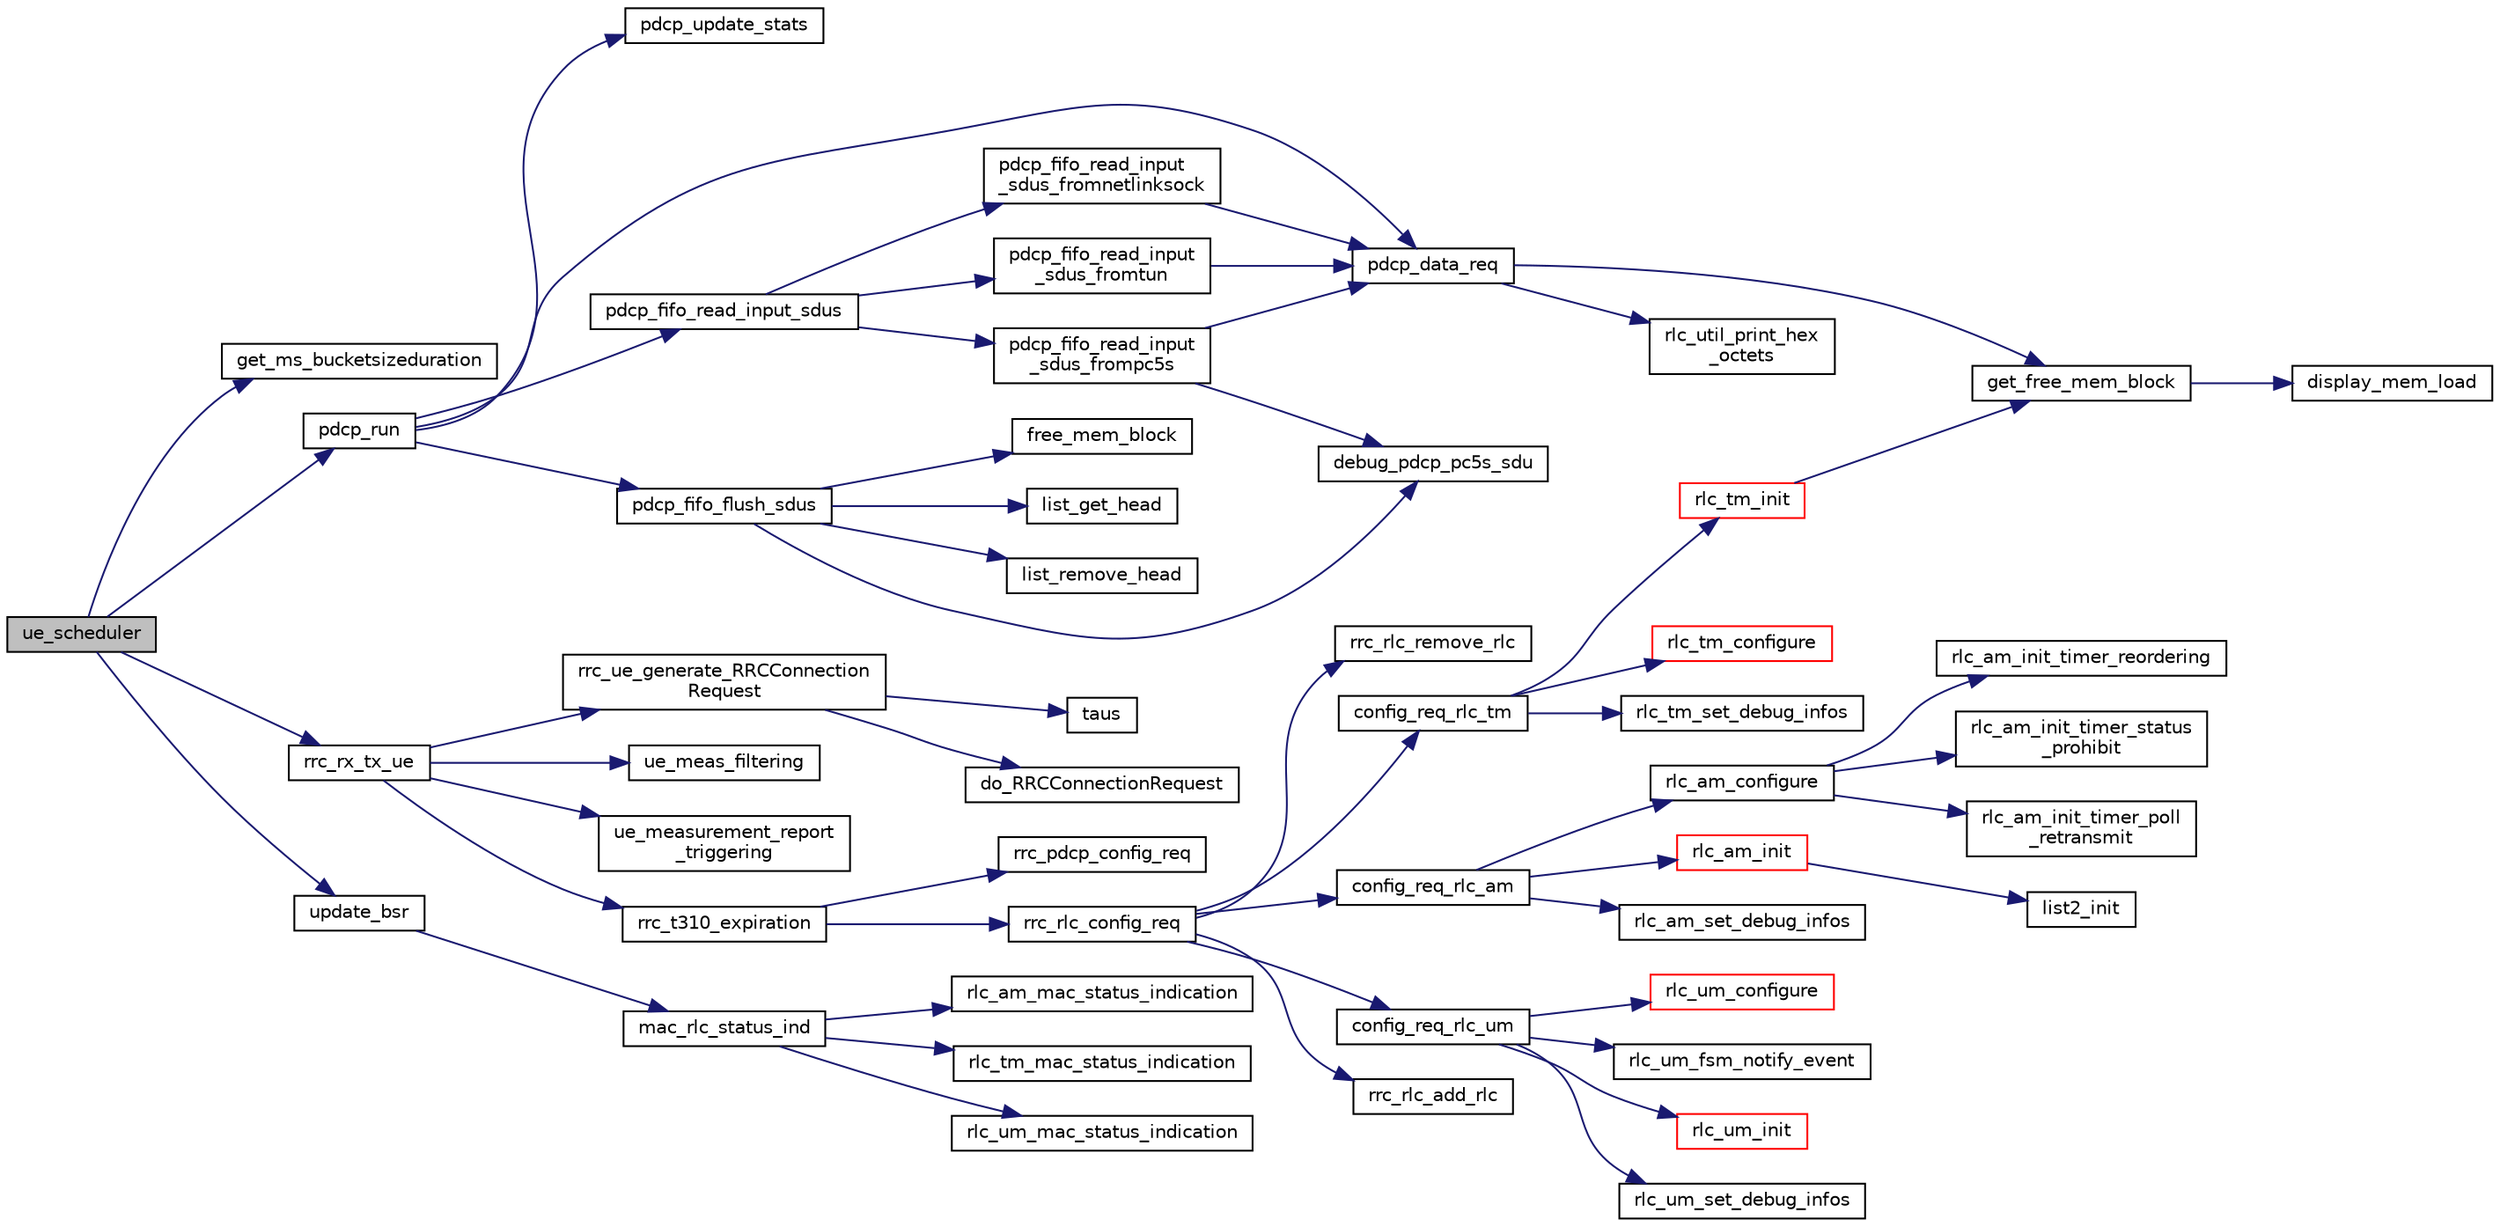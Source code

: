 digraph "ue_scheduler"
{
 // LATEX_PDF_SIZE
  edge [fontname="Helvetica",fontsize="10",labelfontname="Helvetica",labelfontsize="10"];
  node [fontname="Helvetica",fontsize="10",shape=record];
  rankdir="LR";
  Node1 [label="ue_scheduler",height=0.2,width=0.4,color="black", fillcolor="grey75", style="filled", fontcolor="black",tooltip=" "];
  Node1 -> Node2 [color="midnightblue",fontsize="10",style="solid",fontname="Helvetica"];
  Node2 [label="get_ms_bucketsizeduration",height=0.2,width=0.4,color="black", fillcolor="white", style="filled",URL="$group____mac.html#ga5e60f89f5188e337666ef98f85b15aef",tooltip="get the time in ms form the bucket size duration configured by the higher layer"];
  Node1 -> Node3 [color="midnightblue",fontsize="10",style="solid",fontname="Helvetica"];
  Node3 [label="pdcp_run",height=0.2,width=0.4,color="black", fillcolor="white", style="filled",URL="$group____pdcp.html#gaaf877f8fcf559b90eadcbcc2460ba0ef",tooltip="Runs PDCP entity to let it handle incoming/outgoing SDUs."];
  Node3 -> Node4 [color="midnightblue",fontsize="10",style="solid",fontname="Helvetica"];
  Node4 [label="pdcp_data_req",height=0.2,width=0.4,color="black", fillcolor="white", style="filled",URL="$group____pdcp.html#gad6d90c31375a53aa20d12f06bc620b85",tooltip=" "];
  Node4 -> Node5 [color="midnightblue",fontsize="10",style="solid",fontname="Helvetica"];
  Node5 [label="get_free_mem_block",height=0.2,width=0.4,color="black", fillcolor="white", style="filled",URL="$mem__block_8c.html#aa6649c5f31ce28f70a1a7352eb41de46",tooltip=" "];
  Node5 -> Node6 [color="midnightblue",fontsize="10",style="solid",fontname="Helvetica"];
  Node6 [label="display_mem_load",height=0.2,width=0.4,color="black", fillcolor="white", style="filled",URL="$mem__block_8c.html#aad2e600dac4df19ae63b1efe29405f59",tooltip=" "];
  Node4 -> Node7 [color="midnightblue",fontsize="10",style="solid",fontname="Helvetica"];
  Node7 [label="rlc_util_print_hex\l_octets",height=0.2,width=0.4,color="black", fillcolor="white", style="filled",URL="$group__em.html#ga9080083e27a8fc3d61451b6d4d7c8f3b",tooltip=" "];
  Node3 -> Node8 [color="midnightblue",fontsize="10",style="solid",fontname="Helvetica"];
  Node8 [label="pdcp_fifo_flush_sdus",height=0.2,width=0.4,color="black", fillcolor="white", style="filled",URL="$group____pdcp.html#ga5b4f9ca27aa61b5c96d299de5733baac",tooltip=" "];
  Node8 -> Node9 [color="midnightblue",fontsize="10",style="solid",fontname="Helvetica"];
  Node9 [label="debug_pdcp_pc5s_sdu",height=0.2,width=0.4,color="black", fillcolor="white", style="filled",URL="$pdcp__fifo_8c.html#a97d2650f7432d3f25db23b499511518d",tooltip=" "];
  Node8 -> Node10 [color="midnightblue",fontsize="10",style="solid",fontname="Helvetica"];
  Node10 [label="free_mem_block",height=0.2,width=0.4,color="black", fillcolor="white", style="filled",URL="$mem__block_8c.html#a3465e37844438c1cc552c197a2cfbbfd",tooltip=" "];
  Node8 -> Node11 [color="midnightblue",fontsize="10",style="solid",fontname="Helvetica"];
  Node11 [label="list_get_head",height=0.2,width=0.4,color="black", fillcolor="white", style="filled",URL="$list_8c.html#a29a1d0ab77edd320e92d002fd66179a6",tooltip=" "];
  Node8 -> Node12 [color="midnightblue",fontsize="10",style="solid",fontname="Helvetica"];
  Node12 [label="list_remove_head",height=0.2,width=0.4,color="black", fillcolor="white", style="filled",URL="$list_8c.html#a68bb206a4e50e2f9f27ca4c051a84dc5",tooltip=" "];
  Node3 -> Node13 [color="midnightblue",fontsize="10",style="solid",fontname="Helvetica"];
  Node13 [label="pdcp_fifo_read_input_sdus",height=0.2,width=0.4,color="black", fillcolor="white", style="filled",URL="$group____pdcp.html#gadf140ab34fd99a55b8b383fad506d841",tooltip=" "];
  Node13 -> Node14 [color="midnightblue",fontsize="10",style="solid",fontname="Helvetica"];
  Node14 [label="pdcp_fifo_read_input\l_sdus_fromnetlinksock",height=0.2,width=0.4,color="black", fillcolor="white", style="filled",URL="$pdcp__fifo_8c.html#aa0db16d2f05195706a3466500b850656",tooltip=" "];
  Node14 -> Node4 [color="midnightblue",fontsize="10",style="solid",fontname="Helvetica"];
  Node13 -> Node15 [color="midnightblue",fontsize="10",style="solid",fontname="Helvetica"];
  Node15 [label="pdcp_fifo_read_input\l_sdus_frompc5s",height=0.2,width=0.4,color="black", fillcolor="white", style="filled",URL="$pdcp__fifo_8c.html#ae6e845526dd2e22802d6b7372116ccd9",tooltip=" "];
  Node15 -> Node9 [color="midnightblue",fontsize="10",style="solid",fontname="Helvetica"];
  Node15 -> Node4 [color="midnightblue",fontsize="10",style="solid",fontname="Helvetica"];
  Node13 -> Node16 [color="midnightblue",fontsize="10",style="solid",fontname="Helvetica"];
  Node16 [label="pdcp_fifo_read_input\l_sdus_fromtun",height=0.2,width=0.4,color="black", fillcolor="white", style="filled",URL="$pdcp__fifo_8c.html#a2aa0e422b9283508cc5ace1f68ff2390",tooltip=" "];
  Node16 -> Node4 [color="midnightblue",fontsize="10",style="solid",fontname="Helvetica"];
  Node3 -> Node17 [color="midnightblue",fontsize="10",style="solid",fontname="Helvetica"];
  Node17 [label="pdcp_update_stats",height=0.2,width=0.4,color="black", fillcolor="white", style="filled",URL="$pdcp_8c.html#a785e8be4171fa72af80163e2fad642a6",tooltip=" "];
  Node1 -> Node18 [color="midnightblue",fontsize="10",style="solid",fontname="Helvetica"];
  Node18 [label="rrc_rx_tx_ue",height=0.2,width=0.4,color="black", fillcolor="white", style="filled",URL="$group____rrc.html#gaf0dbafa9fb4bbaaee7bed732b711dd20",tooltip="Function to update timers every subframe. For UE it updates T300,T304 and T310."];
  Node18 -> Node19 [color="midnightblue",fontsize="10",style="solid",fontname="Helvetica"];
  Node19 [label="rrc_t310_expiration",height=0.2,width=0.4,color="black", fillcolor="white", style="filled",URL="$rrc__UE_8c.html#a9ecc75d588812916b83162b643543c61",tooltip=" "];
  Node19 -> Node20 [color="midnightblue",fontsize="10",style="solid",fontname="Helvetica"];
  Node20 [label="rrc_pdcp_config_req",height=0.2,width=0.4,color="black", fillcolor="white", style="filled",URL="$group____pdcp.html#gad2564760b77425466b32c48b31a55657",tooltip=" "];
  Node19 -> Node21 [color="midnightblue",fontsize="10",style="solid",fontname="Helvetica"];
  Node21 [label="rrc_rlc_config_req",height=0.2,width=0.4,color="black", fillcolor="white", style="filled",URL="$group__em.html#ga2f494a81a809addcf8dd3fd74998fd62",tooltip="Function for RRC to configure a Radio Bearer."];
  Node21 -> Node22 [color="midnightblue",fontsize="10",style="solid",fontname="Helvetica"];
  Node22 [label="config_req_rlc_am",height=0.2,width=0.4,color="black", fillcolor="white", style="filled",URL="$group__em.html#gac39c7730fe681090aea4ba28f6e4431c",tooltip=" "];
  Node22 -> Node23 [color="midnightblue",fontsize="10",style="solid",fontname="Helvetica"];
  Node23 [label="rlc_am_configure",height=0.2,width=0.4,color="black", fillcolor="white", style="filled",URL="$group__em.html#gaf3b2cd84a936c90b896acba714d37f76",tooltip="Set RLC AM protocol parameters."];
  Node23 -> Node24 [color="midnightblue",fontsize="10",style="solid",fontname="Helvetica"];
  Node24 [label="rlc_am_init_timer_poll\l_retransmit",height=0.2,width=0.4,color="black", fillcolor="white", style="filled",URL="$group__em.html#gac07157a49820c01e5c4ed978d4655921",tooltip="Initialize the timer Poll-retransmit with RLC AM time-out config parameter."];
  Node23 -> Node25 [color="midnightblue",fontsize="10",style="solid",fontname="Helvetica"];
  Node25 [label="rlc_am_init_timer_reordering",height=0.2,width=0.4,color="black", fillcolor="white", style="filled",URL="$group__em.html#gad51249713b656cd4ff24741477a28695",tooltip="Initialize the timer reordering with RLC AM time-out config parameter."];
  Node23 -> Node26 [color="midnightblue",fontsize="10",style="solid",fontname="Helvetica"];
  Node26 [label="rlc_am_init_timer_status\l_prohibit",height=0.2,width=0.4,color="black", fillcolor="white", style="filled",URL="$group__em.html#gac16129a33196b1d10441cdc26f90a458",tooltip="Initialize the timer status-prohibit with RLC AM time-out config parameter."];
  Node22 -> Node27 [color="midnightblue",fontsize="10",style="solid",fontname="Helvetica"];
  Node27 [label="rlc_am_init",height=0.2,width=0.4,color="red", fillcolor="white", style="filled",URL="$group__em.html#ga5d6bf9b1b85f9335929bda3867cde24c",tooltip="Initialize the RLC AM protocol instance, reset variables, allocate buffers, lists,..."];
  Node27 -> Node28 [color="midnightblue",fontsize="10",style="solid",fontname="Helvetica"];
  Node28 [label="list2_init",height=0.2,width=0.4,color="black", fillcolor="white", style="filled",URL="$list_8h.html#a2541783413dfb9abad3e67c9e425b99b",tooltip=" "];
  Node22 -> Node30 [color="midnightblue",fontsize="10",style="solid",fontname="Helvetica"];
  Node30 [label="rlc_am_set_debug_infos",height=0.2,width=0.4,color="black", fillcolor="white", style="filled",URL="$group__em.html#ga7af095809b3110182b4beebe5c865a6e",tooltip=" "];
  Node21 -> Node31 [color="midnightblue",fontsize="10",style="solid",fontname="Helvetica"];
  Node31 [label="config_req_rlc_tm",height=0.2,width=0.4,color="black", fillcolor="white", style="filled",URL="$group__em.html#gad3eefb3e30ad80e455bae2057ac222a2",tooltip=" "];
  Node31 -> Node32 [color="midnightblue",fontsize="10",style="solid",fontname="Helvetica"];
  Node32 [label="rlc_tm_configure",height=0.2,width=0.4,color="red", fillcolor="white", style="filled",URL="$group__em.html#ga6549984f8a95798b30b05bdb89c2287d",tooltip="Configure RLC TM protocol parameters."];
  Node31 -> Node34 [color="midnightblue",fontsize="10",style="solid",fontname="Helvetica"];
  Node34 [label="rlc_tm_init",height=0.2,width=0.4,color="red", fillcolor="white", style="filled",URL="$group__em.html#ga352e09f8ba5d06b185f329ead794f547",tooltip="Initialize a RLC TM protocol instance, initialize all variables, lists, allocate buffers for making t..."];
  Node34 -> Node5 [color="midnightblue",fontsize="10",style="solid",fontname="Helvetica"];
  Node31 -> Node35 [color="midnightblue",fontsize="10",style="solid",fontname="Helvetica"];
  Node35 [label="rlc_tm_set_debug_infos",height=0.2,width=0.4,color="black", fillcolor="white", style="filled",URL="$group__em.html#gaabcec755feb3f6cc9785012785102348",tooltip=" "];
  Node21 -> Node36 [color="midnightblue",fontsize="10",style="solid",fontname="Helvetica"];
  Node36 [label="config_req_rlc_um",height=0.2,width=0.4,color="black", fillcolor="white", style="filled",URL="$group__em.html#ga6f506d55f4814fec4b085f72ede99565",tooltip=" "];
  Node36 -> Node37 [color="midnightblue",fontsize="10",style="solid",fontname="Helvetica"];
  Node37 [label="rlc_um_configure",height=0.2,width=0.4,color="red", fillcolor="white", style="filled",URL="$group__em.html#ga600588620219751cec5679ba0e3127cd",tooltip="Configure RLC UM protocol parameters."];
  Node36 -> Node40 [color="midnightblue",fontsize="10",style="solid",fontname="Helvetica"];
  Node40 [label="rlc_um_fsm_notify_event",height=0.2,width=0.4,color="black", fillcolor="white", style="filled",URL="$group__em.html#ga75987c28c1fdfac4f3ba001013a4fc7b",tooltip="Send an event to the RLC UM finite state machine."];
  Node36 -> Node41 [color="midnightblue",fontsize="10",style="solid",fontname="Helvetica"];
  Node41 [label="rlc_um_init",height=0.2,width=0.4,color="red", fillcolor="white", style="filled",URL="$group__em.html#ga7fd7aa9bdcb97d6cb653350e6011e94c",tooltip="Initialize a RLC UM protocol instance, initialize all variables, lists, allocate buffers for making t..."];
  Node36 -> Node42 [color="midnightblue",fontsize="10",style="solid",fontname="Helvetica"];
  Node42 [label="rlc_um_set_debug_infos",height=0.2,width=0.4,color="black", fillcolor="white", style="filled",URL="$group__em.html#gace9032f18521f8b89f56b0d054d7ed65",tooltip=" "];
  Node21 -> Node43 [color="midnightblue",fontsize="10",style="solid",fontname="Helvetica"];
  Node43 [label="rrc_rlc_add_rlc",height=0.2,width=0.4,color="black", fillcolor="white", style="filled",URL="$group__em.html#gaae8324006fc26e060416197b745d82d2",tooltip=" "];
  Node21 -> Node44 [color="midnightblue",fontsize="10",style="solid",fontname="Helvetica"];
  Node44 [label="rrc_rlc_remove_rlc",height=0.2,width=0.4,color="black", fillcolor="white", style="filled",URL="$group__em.html#ga4ddb06375ccc51dd862170704bd96085",tooltip="Remove a RLC protocol instance from a radio bearer."];
  Node18 -> Node45 [color="midnightblue",fontsize="10",style="solid",fontname="Helvetica"];
  Node45 [label="rrc_ue_generate_RRCConnection\lRequest",height=0.2,width=0.4,color="black", fillcolor="white", style="filled",URL="$group____rrc.html#gace4ab13bc2a89ee15d1f405d0eb24726",tooltip="Generate/Encodes RRCConnnectionRequest message at UE."];
  Node45 -> Node46 [color="midnightblue",fontsize="10",style="solid",fontname="Helvetica"];
  Node46 [label="do_RRCConnectionRequest",height=0.2,width=0.4,color="black", fillcolor="white", style="filled",URL="$asn1__msg_8c.html#a7839aa53c42dbcf93061c1b248dd43cf",tooltip="Generate an RRCConnectionRequest UL-CCCH-Message (UE) based on random string or S-TMSI...."];
  Node45 -> Node47 [color="midnightblue",fontsize="10",style="solid",fontname="Helvetica"];
  Node47 [label="taus",height=0.2,width=0.4,color="black", fillcolor="white", style="filled",URL="$oml_8h.html#a362f00415eaebca7255f9c4d08bd9fd6",tooltip="compute random number"];
  Node18 -> Node48 [color="midnightblue",fontsize="10",style="solid",fontname="Helvetica"];
  Node48 [label="ue_meas_filtering",height=0.2,width=0.4,color="black", fillcolor="white", style="filled",URL="$group____rrc.html#ga1bf08647a7d8ba856731ac7528c75cc8",tooltip=" "];
  Node18 -> Node49 [color="midnightblue",fontsize="10",style="solid",fontname="Helvetica"];
  Node49 [label="ue_measurement_report\l_triggering",height=0.2,width=0.4,color="black", fillcolor="white", style="filled",URL="$group____rrc.html#gad34031d1c707247d2436ded4fecbb9c0",tooltip=" "];
  Node1 -> Node50 [color="midnightblue",fontsize="10",style="solid",fontname="Helvetica"];
  Node50 [label="update_bsr",height=0.2,width=0.4,color="black", fillcolor="white", style="filled",URL="$group____mac.html#gaddd0ec59a529e99f88eeb2d10e4278a9",tooltip=" "];
  Node50 -> Node51 [color="midnightblue",fontsize="10",style="solid",fontname="Helvetica"];
  Node51 [label="mac_rlc_status_ind",height=0.2,width=0.4,color="black", fillcolor="white", style="filled",URL="$group__em.html#gab02bd6cca3f46350ea44e5afbd3282da",tooltip=" "];
  Node51 -> Node52 [color="midnightblue",fontsize="10",style="solid",fontname="Helvetica"];
  Node52 [label="rlc_am_mac_status_indication",height=0.2,width=0.4,color="black", fillcolor="white", style="filled",URL="$group__em.html#ga15180e8939fdaa3460571097725529d1",tooltip="Request the maximum number of bytes that can be served by RLC instance to MAC and fix the amount of b..."];
  Node51 -> Node53 [color="midnightblue",fontsize="10",style="solid",fontname="Helvetica"];
  Node53 [label="rlc_tm_mac_status_indication",height=0.2,width=0.4,color="black", fillcolor="white", style="filled",URL="$group__em.html#gab2b184fc692c5735e92172c469508824",tooltip=" "];
  Node51 -> Node54 [color="midnightblue",fontsize="10",style="solid",fontname="Helvetica"];
  Node54 [label="rlc_um_mac_status_indication",height=0.2,width=0.4,color="black", fillcolor="white", style="filled",URL="$group__em.html#ga081443f7a65ddc28f9a462ea0c8a5e93",tooltip=" "];
}
